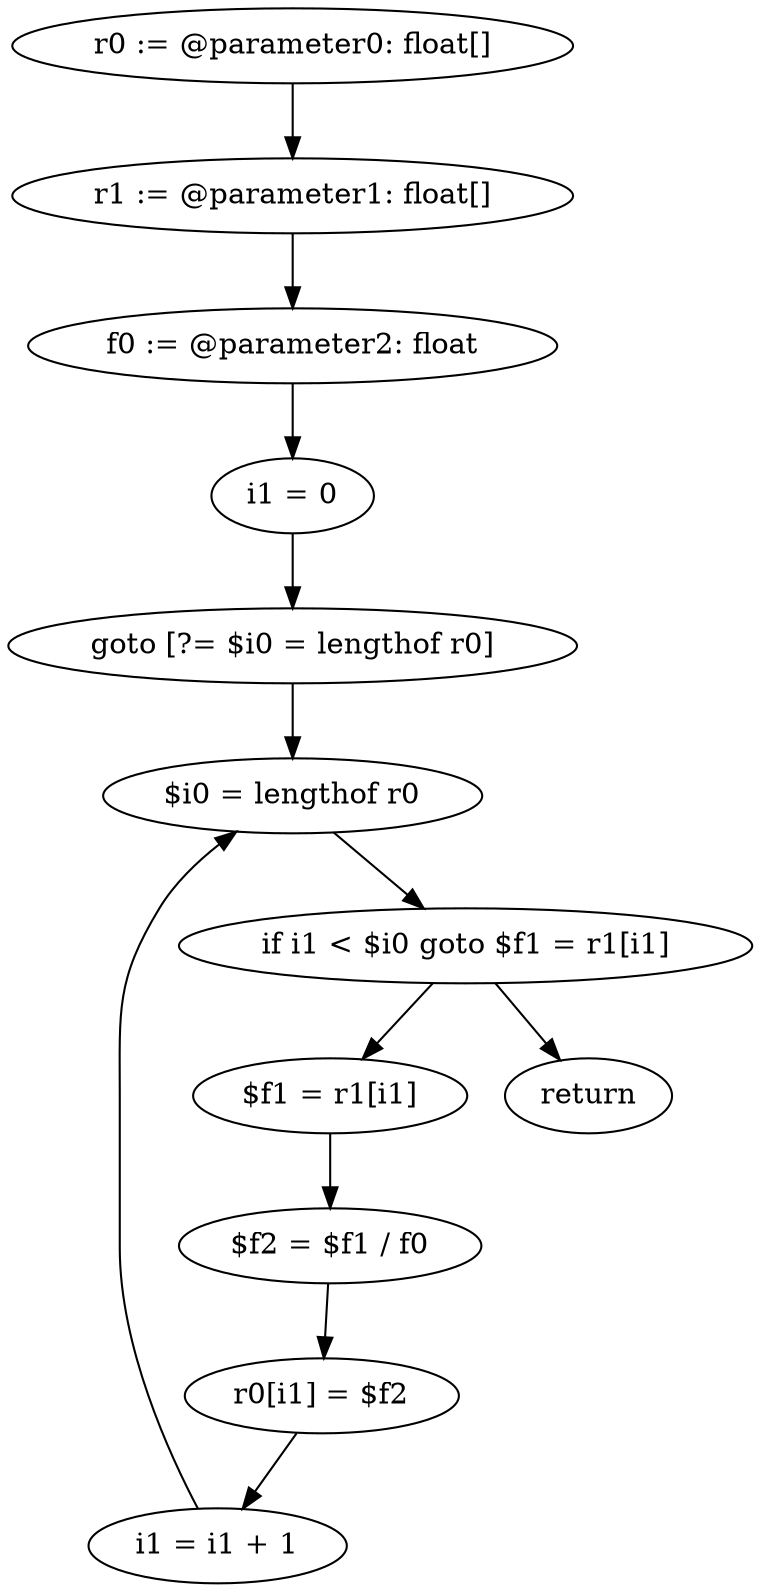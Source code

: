 digraph "unitGraph" {
    "r0 := @parameter0: float[]"
    "r1 := @parameter1: float[]"
    "f0 := @parameter2: float"
    "i1 = 0"
    "goto [?= $i0 = lengthof r0]"
    "$f1 = r1[i1]"
    "$f2 = $f1 / f0"
    "r0[i1] = $f2"
    "i1 = i1 + 1"
    "$i0 = lengthof r0"
    "if i1 < $i0 goto $f1 = r1[i1]"
    "return"
    "r0 := @parameter0: float[]"->"r1 := @parameter1: float[]";
    "r1 := @parameter1: float[]"->"f0 := @parameter2: float";
    "f0 := @parameter2: float"->"i1 = 0";
    "i1 = 0"->"goto [?= $i0 = lengthof r0]";
    "goto [?= $i0 = lengthof r0]"->"$i0 = lengthof r0";
    "$f1 = r1[i1]"->"$f2 = $f1 / f0";
    "$f2 = $f1 / f0"->"r0[i1] = $f2";
    "r0[i1] = $f2"->"i1 = i1 + 1";
    "i1 = i1 + 1"->"$i0 = lengthof r0";
    "$i0 = lengthof r0"->"if i1 < $i0 goto $f1 = r1[i1]";
    "if i1 < $i0 goto $f1 = r1[i1]"->"return";
    "if i1 < $i0 goto $f1 = r1[i1]"->"$f1 = r1[i1]";
}
